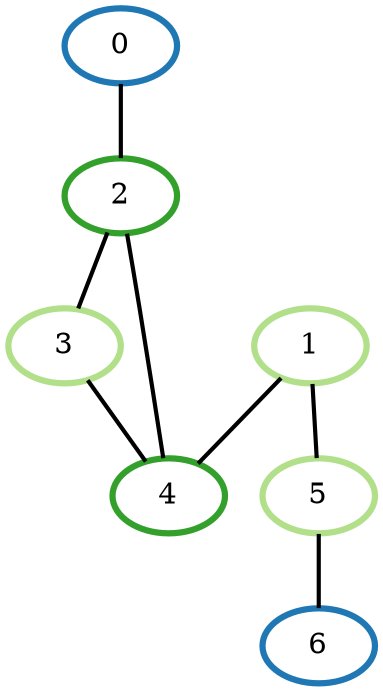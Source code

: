 graph G {
    0 [penwidth=3,color=2, colorscheme=paired12]
    1 [penwidth=3,color=3, colorscheme=paired12]
    2 [penwidth=3,color=4, colorscheme=paired12]
    3 [penwidth=3,color=3, colorscheme=paired12]
    4 [penwidth=3,color=4, colorscheme=paired12]
    5 [penwidth=3,color=3, colorscheme=paired12]
    6 [penwidth=3,color=2, colorscheme=paired12]

    0--2 [penwidth=2]
    2--3 [penwidth=2]
    2--4 [penwidth=2]
    3--4 [penwidth=2]
    1--4 [penwidth=2]
    1--5 [penwidth=2]
    5--6 [penwidth=2]
}